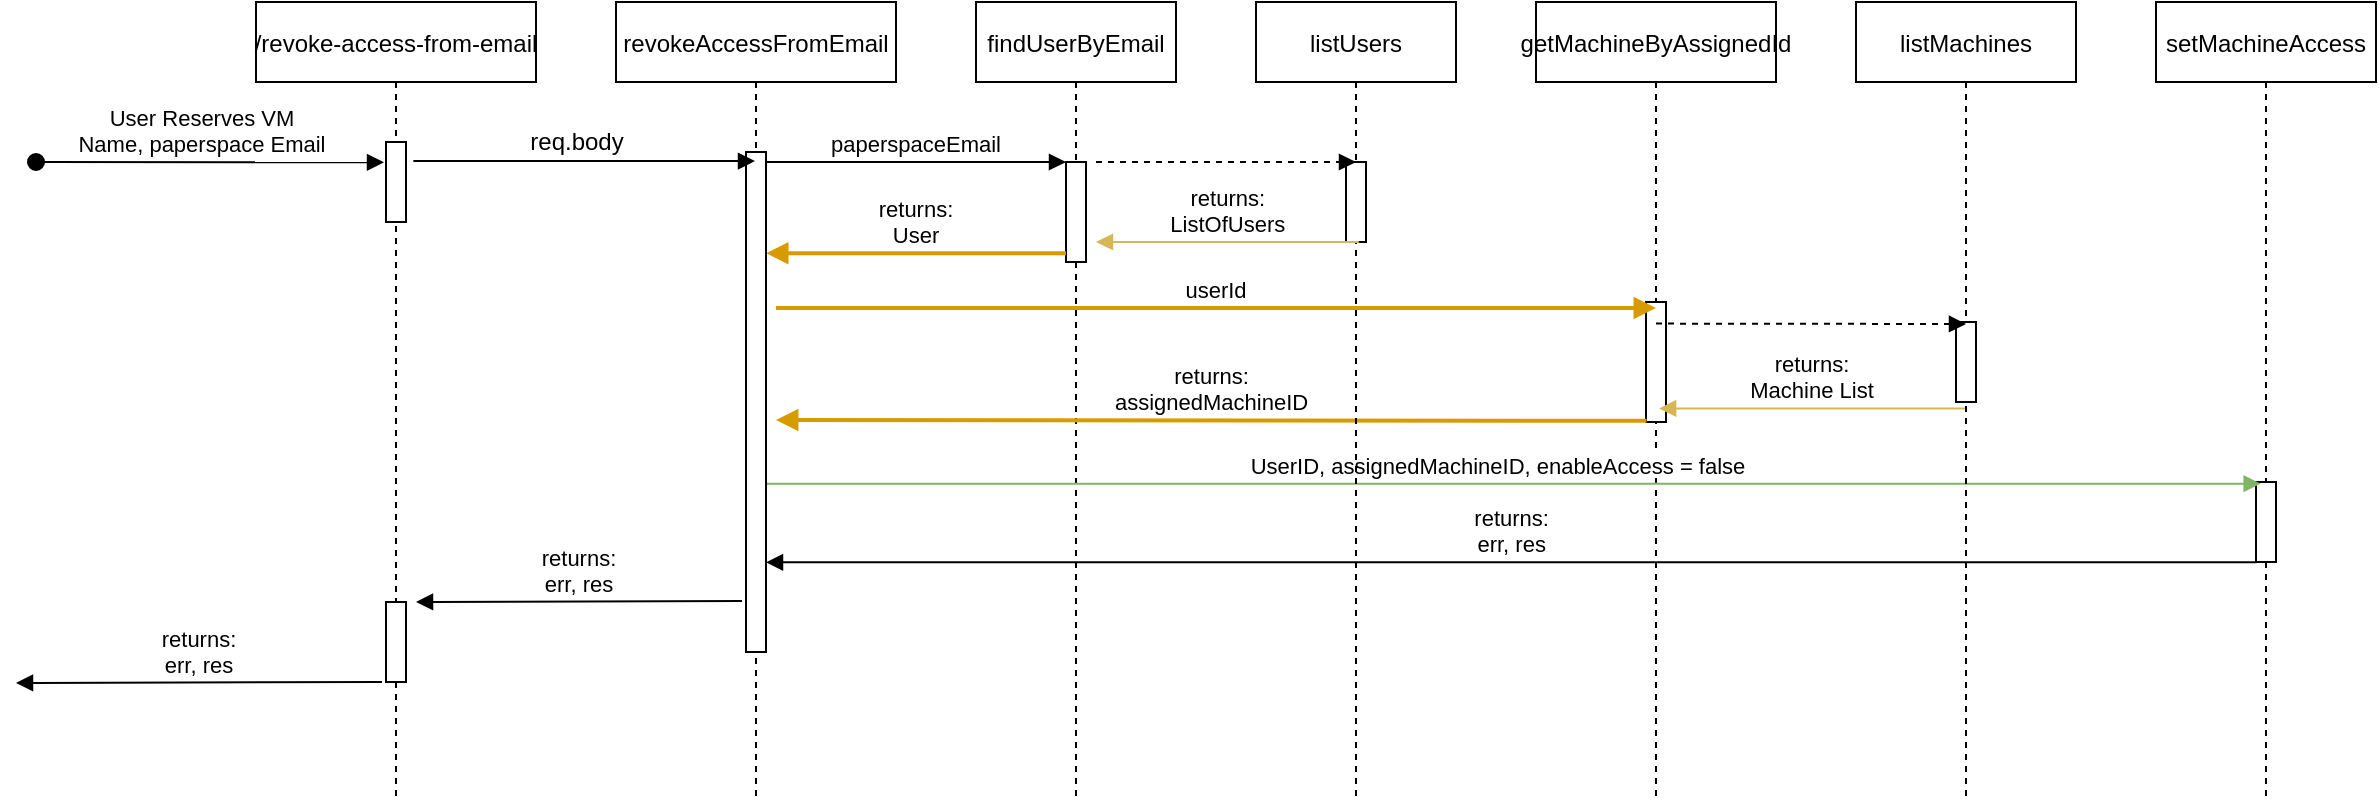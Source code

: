 <mxfile version="13.7.7" type="github">
  <diagram id="kgpKYQtTHZ0yAKxKKP6v" name="Page-1">
    <mxGraphModel dx="1888" dy="548" grid="1" gridSize="10" guides="1" tooltips="1" connect="1" arrows="1" fold="1" page="1" pageScale="1" pageWidth="850" pageHeight="1100" math="0" shadow="0">
      <root>
        <mxCell id="0" />
        <mxCell id="1" parent="0" />
        <mxCell id="3nuBFxr9cyL0pnOWT2aG-1" value="/revoke-access-from-email" style="shape=umlLifeline;perimeter=lifelinePerimeter;container=1;collapsible=0;recursiveResize=0;rounded=0;shadow=0;strokeWidth=1;" parent="1" vertex="1">
          <mxGeometry x="90" y="80" width="140" height="400" as="geometry" />
        </mxCell>
        <mxCell id="3nuBFxr9cyL0pnOWT2aG-3" value="User Reserves VM&#xa;Name, paperspace Email" style="verticalAlign=bottom;startArrow=oval;endArrow=block;startSize=8;shadow=0;strokeWidth=1;entryX=-0.1;entryY=0.254;entryDx=0;entryDy=0;entryPerimeter=0;" parent="3nuBFxr9cyL0pnOWT2aG-1" target="4qGU43d6GnQb1zzDzPq2-13" edge="1">
          <mxGeometry x="-0.048" relative="1" as="geometry">
            <mxPoint x="-110" y="80" as="sourcePoint" />
            <mxPoint x="40" y="70" as="targetPoint" />
            <mxPoint as="offset" />
          </mxGeometry>
        </mxCell>
        <mxCell id="4qGU43d6GnQb1zzDzPq2-13" value="" style="points=[];perimeter=orthogonalPerimeter;rounded=0;shadow=0;strokeWidth=1;" parent="3nuBFxr9cyL0pnOWT2aG-1" vertex="1">
          <mxGeometry x="65" y="70" width="10" height="40" as="geometry" />
        </mxCell>
        <mxCell id="4qGU43d6GnQb1zzDzPq2-17" value="" style="points=[];perimeter=orthogonalPerimeter;rounded=0;shadow=0;strokeWidth=1;" parent="3nuBFxr9cyL0pnOWT2aG-1" vertex="1">
          <mxGeometry x="65" y="300" width="10" height="40" as="geometry" />
        </mxCell>
        <mxCell id="3nuBFxr9cyL0pnOWT2aG-5" value="findUserByEmail" style="shape=umlLifeline;perimeter=lifelinePerimeter;container=1;collapsible=0;recursiveResize=0;rounded=0;shadow=0;strokeWidth=1;" parent="1" vertex="1">
          <mxGeometry x="450" y="80" width="100" height="400" as="geometry" />
        </mxCell>
        <mxCell id="3nuBFxr9cyL0pnOWT2aG-6" value="" style="points=[];perimeter=orthogonalPerimeter;rounded=0;shadow=0;strokeWidth=1;" parent="3nuBFxr9cyL0pnOWT2aG-5" vertex="1">
          <mxGeometry x="45" y="80" width="10" height="50" as="geometry" />
        </mxCell>
        <mxCell id="3nuBFxr9cyL0pnOWT2aG-8" value="paperspaceEmail" style="verticalAlign=bottom;endArrow=block;entryX=0;entryY=0;shadow=0;strokeWidth=1;" parent="1" source="3nuBFxr9cyL0pnOWT2aG-2" target="3nuBFxr9cyL0pnOWT2aG-6" edge="1">
          <mxGeometry relative="1" as="geometry">
            <mxPoint x="275" y="160" as="sourcePoint" />
          </mxGeometry>
        </mxCell>
        <mxCell id="3nuBFxr9cyL0pnOWT2aG-9" value="returns:&#xa;User" style="verticalAlign=bottom;endArrow=block;shadow=0;strokeWidth=2;entryX=0.536;entryY=0.314;entryDx=0;entryDy=0;entryPerimeter=0;fillColor=#ffe6cc;strokeColor=#d79b00;" parent="1" source="3nuBFxr9cyL0pnOWT2aG-6" target="4qGU43d6GnQb1zzDzPq2-11" edge="1">
          <mxGeometry relative="1" as="geometry">
            <mxPoint x="240" y="200" as="sourcePoint" />
            <mxPoint x="160" y="199" as="targetPoint" />
          </mxGeometry>
        </mxCell>
        <mxCell id="4qGU43d6GnQb1zzDzPq2-2" value="getMachineByAssignedId" style="shape=umlLifeline;perimeter=lifelinePerimeter;container=1;collapsible=0;recursiveResize=0;rounded=0;shadow=0;strokeWidth=1;" parent="1" vertex="1">
          <mxGeometry x="730" y="80" width="120" height="400" as="geometry" />
        </mxCell>
        <mxCell id="4qGU43d6GnQb1zzDzPq2-3" value="" style="points=[];perimeter=orthogonalPerimeter;rounded=0;shadow=0;strokeWidth=1;" parent="4qGU43d6GnQb1zzDzPq2-2" vertex="1">
          <mxGeometry x="55" y="150" width="10" height="60" as="geometry" />
        </mxCell>
        <mxCell id="4qGU43d6GnQb1zzDzPq2-5" value="returns:&#xa;assignedMachineID" style="verticalAlign=bottom;endArrow=block;shadow=0;strokeWidth=2;exitX=0.029;exitY=0.99;exitDx=0;exitDy=0;exitPerimeter=0;fillColor=#ffe6cc;strokeColor=#d79b00;" parent="1" source="4qGU43d6GnQb1zzDzPq2-3" edge="1">
          <mxGeometry relative="1" as="geometry">
            <mxPoint x="495" y="260" as="sourcePoint" />
            <mxPoint x="350" y="289" as="targetPoint" />
          </mxGeometry>
        </mxCell>
        <mxCell id="4qGU43d6GnQb1zzDzPq2-6" value="setMachineAccess" style="shape=umlLifeline;perimeter=lifelinePerimeter;container=1;collapsible=0;recursiveResize=0;rounded=0;shadow=0;strokeWidth=1;" parent="1" vertex="1">
          <mxGeometry x="1040" y="80" width="110" height="400" as="geometry" />
        </mxCell>
        <mxCell id="4qGU43d6GnQb1zzDzPq2-7" value="" style="points=[];perimeter=orthogonalPerimeter;rounded=0;shadow=0;strokeWidth=1;" parent="4qGU43d6GnQb1zzDzPq2-6" vertex="1">
          <mxGeometry x="50" y="240" width="10" height="40" as="geometry" />
        </mxCell>
        <mxCell id="4qGU43d6GnQb1zzDzPq2-8" value="UserID, assignedMachineID, enableAccess = false" style="verticalAlign=bottom;endArrow=block;entryX=0.233;entryY=0.021;shadow=0;strokeWidth=1;entryDx=0;entryDy=0;entryPerimeter=0;fillColor=#d5e8d4;strokeColor=#82b366;" parent="1" source="4qGU43d6GnQb1zzDzPq2-11" target="4qGU43d6GnQb1zzDzPq2-7" edge="1">
          <mxGeometry x="-0.014" relative="1" as="geometry">
            <mxPoint x="460" y="320" as="sourcePoint" />
            <mxPoint x="645" y="320" as="targetPoint" />
            <mxPoint as="offset" />
          </mxGeometry>
        </mxCell>
        <mxCell id="4qGU43d6GnQb1zzDzPq2-10" value="returns:&#xa;err, res" style="verticalAlign=bottom;endArrow=block;shadow=0;strokeWidth=1;exitX=0.033;exitY=1.004;exitDx=0;exitDy=0;exitPerimeter=0;" parent="1" source="4qGU43d6GnQb1zzDzPq2-7" target="3nuBFxr9cyL0pnOWT2aG-2" edge="1">
          <mxGeometry relative="1" as="geometry">
            <mxPoint x="650.62" y="360" as="sourcePoint" />
            <mxPoint x="309.997" y="360" as="targetPoint" />
          </mxGeometry>
        </mxCell>
        <mxCell id="4qGU43d6GnQb1zzDzPq2-11" value="revokeAccessFromEmail" style="shape=umlLifeline;perimeter=lifelinePerimeter;container=1;collapsible=0;recursiveResize=0;rounded=0;shadow=0;strokeWidth=1;" parent="1" vertex="1">
          <mxGeometry x="270" y="80" width="140" height="400" as="geometry" />
        </mxCell>
        <mxCell id="3nuBFxr9cyL0pnOWT2aG-2" value="" style="points=[];perimeter=orthogonalPerimeter;rounded=0;shadow=0;strokeWidth=1;" parent="4qGU43d6GnQb1zzDzPq2-11" vertex="1">
          <mxGeometry x="65" y="75" width="10" height="250" as="geometry" />
        </mxCell>
        <mxCell id="4qGU43d6GnQb1zzDzPq2-14" value="" style="verticalAlign=bottom;endArrow=block;shadow=0;strokeWidth=1;exitX=1.367;exitY=0.238;exitDx=0;exitDy=0;exitPerimeter=0;" parent="1" source="4qGU43d6GnQb1zzDzPq2-13" target="4qGU43d6GnQb1zzDzPq2-11" edge="1">
          <mxGeometry relative="1" as="geometry">
            <mxPoint x="170" y="160" as="sourcePoint" />
            <mxPoint x="337.33" y="162" as="targetPoint" />
          </mxGeometry>
        </mxCell>
        <mxCell id="4qGU43d6GnQb1zzDzPq2-16" value="req.body" style="text;html=1;align=center;verticalAlign=middle;resizable=0;points=[];autosize=1;" parent="1" vertex="1">
          <mxGeometry x="220" y="140" width="60" height="20" as="geometry" />
        </mxCell>
        <mxCell id="4qGU43d6GnQb1zzDzPq2-18" value="returns:&#xa;err, res" style="verticalAlign=bottom;endArrow=block;shadow=0;strokeWidth=1;exitX=-0.2;exitY=0.898;exitDx=0;exitDy=0;exitPerimeter=0;" parent="1" source="3nuBFxr9cyL0pnOWT2aG-2" edge="1">
          <mxGeometry relative="1" as="geometry">
            <mxPoint x="595.33" y="380.0" as="sourcePoint" />
            <mxPoint x="170" y="380" as="targetPoint" />
          </mxGeometry>
        </mxCell>
        <mxCell id="4qGU43d6GnQb1zzDzPq2-19" value="returns:&#xa;err, res" style="verticalAlign=bottom;endArrow=block;shadow=0;strokeWidth=1;exitX=-0.2;exitY=0.898;exitDx=0;exitDy=0;exitPerimeter=0;" parent="1" edge="1">
          <mxGeometry relative="1" as="geometry">
            <mxPoint x="153" y="420" as="sourcePoint" />
            <mxPoint x="-30" y="420.5" as="targetPoint" />
          </mxGeometry>
        </mxCell>
        <mxCell id="w0fdc7xp_EiVD6MArZz7-1" value="listMachines" style="shape=umlLifeline;perimeter=lifelinePerimeter;container=1;collapsible=0;recursiveResize=0;rounded=0;shadow=0;strokeWidth=1;" parent="1" vertex="1">
          <mxGeometry x="890" y="80" width="110" height="400" as="geometry" />
        </mxCell>
        <mxCell id="w0fdc7xp_EiVD6MArZz7-2" value="" style="points=[];perimeter=orthogonalPerimeter;rounded=0;shadow=0;strokeWidth=1;" parent="w0fdc7xp_EiVD6MArZz7-1" vertex="1">
          <mxGeometry x="50" y="160" width="10" height="40" as="geometry" />
        </mxCell>
        <mxCell id="w0fdc7xp_EiVD6MArZz7-3" value="listUsers" style="shape=umlLifeline;perimeter=lifelinePerimeter;container=1;collapsible=0;recursiveResize=0;rounded=0;shadow=0;strokeWidth=1;" parent="1" vertex="1">
          <mxGeometry x="590" y="80" width="100" height="400" as="geometry" />
        </mxCell>
        <mxCell id="w0fdc7xp_EiVD6MArZz7-4" value="" style="points=[];perimeter=orthogonalPerimeter;rounded=0;shadow=0;strokeWidth=1;" parent="w0fdc7xp_EiVD6MArZz7-3" vertex="1">
          <mxGeometry x="45" y="80" width="10" height="40" as="geometry" />
        </mxCell>
        <mxCell id="w0fdc7xp_EiVD6MArZz7-5" value="" style="verticalAlign=bottom;endArrow=block;entryX=0;entryY=0;shadow=0;strokeWidth=1;dashed=1;" parent="1" edge="1">
          <mxGeometry relative="1" as="geometry">
            <mxPoint x="510" y="160" as="sourcePoint" />
            <mxPoint x="640" y="160" as="targetPoint" />
          </mxGeometry>
        </mxCell>
        <mxCell id="w0fdc7xp_EiVD6MArZz7-6" value="returns:&#xa;ListOfUsers" style="verticalAlign=bottom;endArrow=block;shadow=0;strokeWidth=1;entryX=0.536;entryY=0.314;entryDx=0;entryDy=0;entryPerimeter=0;fillColor=#fff2cc;strokeColor=#d6b656;" parent="1" edge="1">
          <mxGeometry relative="1" as="geometry">
            <mxPoint x="641.4" y="200.0" as="sourcePoint" />
            <mxPoint x="510.0" y="200.0" as="targetPoint" />
          </mxGeometry>
        </mxCell>
        <mxCell id="w0fdc7xp_EiVD6MArZz7-7" value="" style="verticalAlign=bottom;endArrow=block;shadow=0;strokeWidth=1;dashed=1;exitX=0.5;exitY=0.402;exitDx=0;exitDy=0;exitPerimeter=0;" parent="1" source="4qGU43d6GnQb1zzDzPq2-2" edge="1">
          <mxGeometry relative="1" as="geometry">
            <mxPoint x="520" y="240" as="sourcePoint" />
            <mxPoint x="945" y="241" as="targetPoint" />
          </mxGeometry>
        </mxCell>
        <mxCell id="w0fdc7xp_EiVD6MArZz7-8" value="returns:&#xa;Machine List" style="verticalAlign=bottom;endArrow=block;shadow=0;strokeWidth=1;entryX=0.513;entryY=0.508;entryDx=0;entryDy=0;entryPerimeter=0;fillColor=#fff2cc;strokeColor=#d6b656;" parent="1" source="w0fdc7xp_EiVD6MArZz7-1" target="4qGU43d6GnQb1zzDzPq2-2" edge="1">
          <mxGeometry relative="1" as="geometry">
            <mxPoint x="795.29" y="299.4" as="sourcePoint" />
            <mxPoint x="370" y="299" as="targetPoint" />
          </mxGeometry>
        </mxCell>
        <mxCell id="u9vAJM1S3x1r-Hy6yBWk-1" value="userId" style="verticalAlign=bottom;endArrow=block;shadow=0;strokeWidth=2;fillColor=#ffe6cc;strokeColor=#d79b00;" edge="1" parent="1">
          <mxGeometry relative="1" as="geometry">
            <mxPoint x="350" y="233" as="sourcePoint" />
            <mxPoint x="790" y="233" as="targetPoint" />
          </mxGeometry>
        </mxCell>
      </root>
    </mxGraphModel>
  </diagram>
</mxfile>
